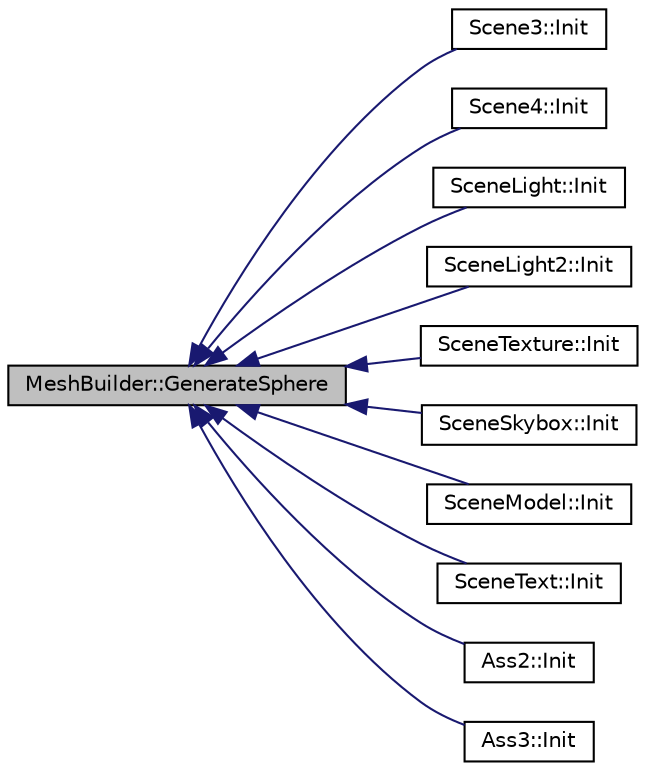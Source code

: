 digraph "MeshBuilder::GenerateSphere"
{
  bgcolor="transparent";
  edge [fontname="Helvetica",fontsize="10",labelfontname="Helvetica",labelfontsize="10"];
  node [fontname="Helvetica",fontsize="10",shape=record];
  rankdir="LR";
  Node1 [label="MeshBuilder::GenerateSphere",height=0.2,width=0.4,color="black", fillcolor="grey75", style="filled", fontcolor="black"];
  Node1 -> Node2 [dir="back",color="midnightblue",fontsize="10",style="solid",fontname="Helvetica"];
  Node2 [label="Scene3::Init",height=0.2,width=0.4,color="black",URL="$classScene3.html#ae0fa7e48f701d3761d8c6ca01a334feb"];
  Node1 -> Node3 [dir="back",color="midnightblue",fontsize="10",style="solid",fontname="Helvetica"];
  Node3 [label="Scene4::Init",height=0.2,width=0.4,color="black",URL="$classScene4.html#a3df44b08162c976706aa49ceef9e9f1a"];
  Node1 -> Node4 [dir="back",color="midnightblue",fontsize="10",style="solid",fontname="Helvetica"];
  Node4 [label="SceneLight::Init",height=0.2,width=0.4,color="black",URL="$classSceneLight.html#a9efc7124efacb45a7cce730688bf20e9"];
  Node1 -> Node5 [dir="back",color="midnightblue",fontsize="10",style="solid",fontname="Helvetica"];
  Node5 [label="SceneLight2::Init",height=0.2,width=0.4,color="black",URL="$classSceneLight2.html#acf5ae067a5c4e6b1b212711e12bac1fd"];
  Node1 -> Node6 [dir="back",color="midnightblue",fontsize="10",style="solid",fontname="Helvetica"];
  Node6 [label="SceneTexture::Init",height=0.2,width=0.4,color="black",URL="$classSceneTexture.html#a8499b9b84a1509327e29fa5f7899ec58"];
  Node1 -> Node7 [dir="back",color="midnightblue",fontsize="10",style="solid",fontname="Helvetica"];
  Node7 [label="SceneSkybox::Init",height=0.2,width=0.4,color="black",URL="$classSceneSkybox.html#a8ab6711b734d8616075eadc5ff3cab81"];
  Node1 -> Node8 [dir="back",color="midnightblue",fontsize="10",style="solid",fontname="Helvetica"];
  Node8 [label="SceneModel::Init",height=0.2,width=0.4,color="black",URL="$classSceneModel.html#ad40b429986aa1429a308c20acdd26e0f"];
  Node1 -> Node9 [dir="back",color="midnightblue",fontsize="10",style="solid",fontname="Helvetica"];
  Node9 [label="SceneText::Init",height=0.2,width=0.4,color="black",URL="$classSceneText.html#ac827b68f9b72397b91da9785efb096b8"];
  Node1 -> Node10 [dir="back",color="midnightblue",fontsize="10",style="solid",fontname="Helvetica"];
  Node10 [label="Ass2::Init",height=0.2,width=0.4,color="black",URL="$classAss2.html#a978cbbfe000d9cc3582e8b958856e6d0"];
  Node1 -> Node11 [dir="back",color="midnightblue",fontsize="10",style="solid",fontname="Helvetica"];
  Node11 [label="Ass3::Init",height=0.2,width=0.4,color="black",URL="$classAss3.html#a3e25cf5b32c24d3be834cb034eca9b34"];
}
